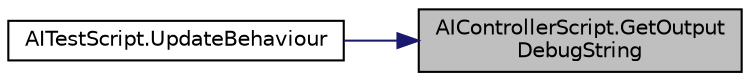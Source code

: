 digraph "AIControllerScript.GetOutputDebugString"
{
 // LATEX_PDF_SIZE
  edge [fontname="Helvetica",fontsize="10",labelfontname="Helvetica",labelfontsize="10"];
  node [fontname="Helvetica",fontsize="10",shape=record];
  rankdir="RL";
  Node1 [label="AIControllerScript.GetOutput\lDebugString",height=0.2,width=0.4,color="black", fillcolor="grey75", style="filled", fontcolor="black",tooltip="Get the Output Debug stack in string"];
  Node1 -> Node2 [dir="back",color="midnightblue",fontsize="10",style="solid",fontname="Helvetica"];
  Node2 [label="AITestScript.UpdateBehaviour",height=0.2,width=0.4,color="black", fillcolor="white", style="filled",URL="$class_a_i_test_script.html#a7bc81e99da3c3f206cf38137f73c3b75",tooltip=" "];
}
